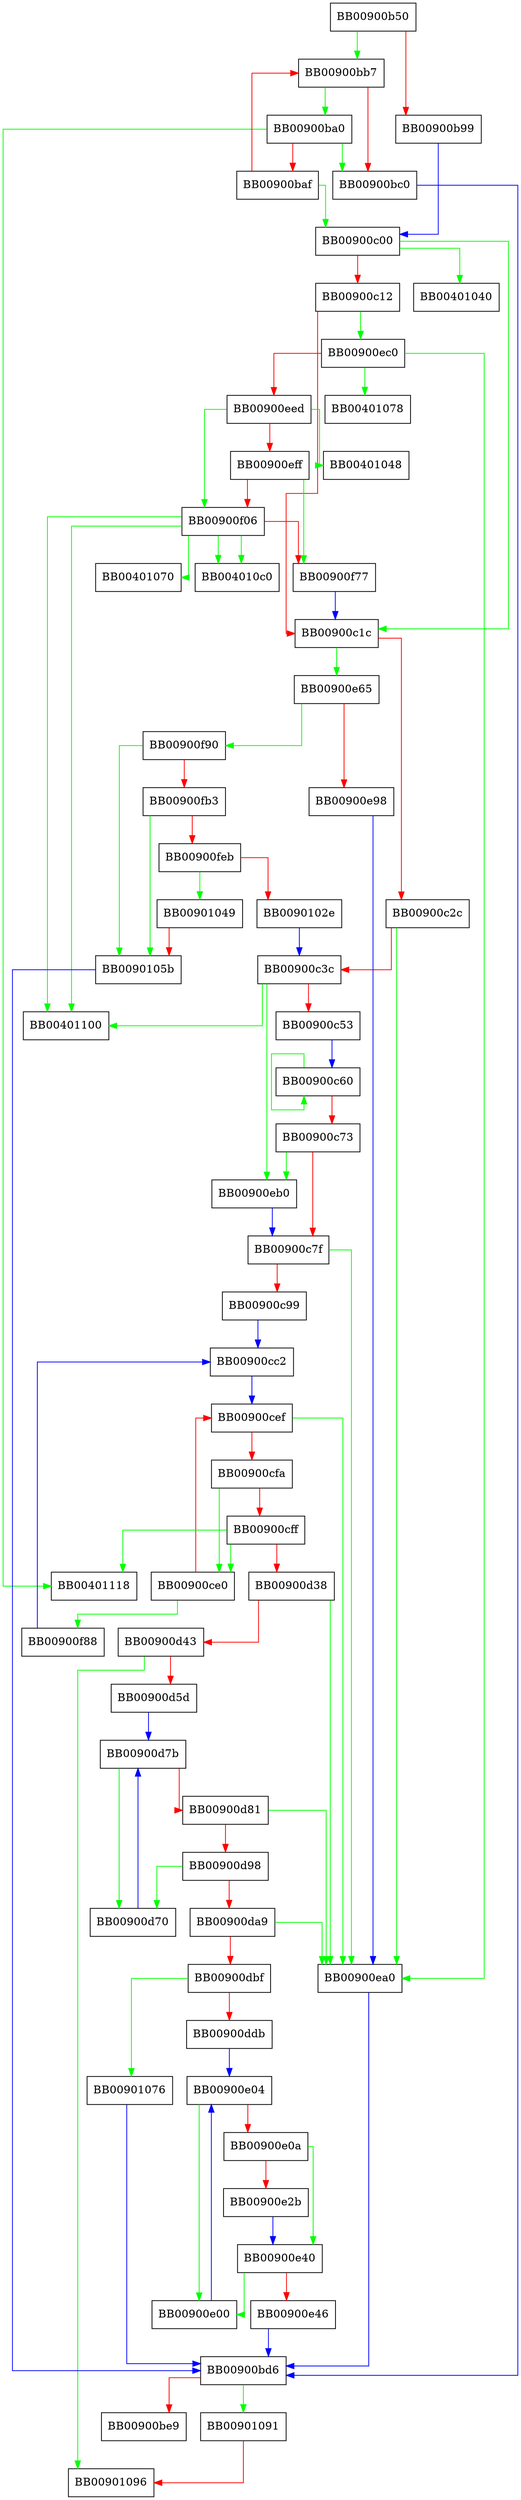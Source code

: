digraph _nl_load_locale_from_archive {
  node [shape="box"];
  graph [splines=ortho];
  BB00900b50 -> BB00900bb7 [color="green"];
  BB00900b50 -> BB00900b99 [color="red"];
  BB00900b99 -> BB00900c00 [color="blue"];
  BB00900ba0 -> BB00401118 [color="green"];
  BB00900ba0 -> BB00900bc0 [color="green"];
  BB00900ba0 -> BB00900baf [color="red"];
  BB00900baf -> BB00900c00 [color="green"];
  BB00900baf -> BB00900bb7 [color="red"];
  BB00900bb7 -> BB00900ba0 [color="green"];
  BB00900bb7 -> BB00900bc0 [color="red"];
  BB00900bc0 -> BB00900bd6 [color="blue"];
  BB00900bd6 -> BB00901091 [color="green"];
  BB00900bd6 -> BB00900be9 [color="red"];
  BB00900c00 -> BB00401040 [color="green"];
  BB00900c00 -> BB00900c1c [color="green"];
  BB00900c00 -> BB00900c12 [color="red"];
  BB00900c12 -> BB00900ec0 [color="green"];
  BB00900c12 -> BB00900c1c [color="red"];
  BB00900c1c -> BB00900e65 [color="green"];
  BB00900c1c -> BB00900c2c [color="red"];
  BB00900c2c -> BB00900ea0 [color="green"];
  BB00900c2c -> BB00900c3c [color="red"];
  BB00900c3c -> BB00401100 [color="green"];
  BB00900c3c -> BB00900eb0 [color="green"];
  BB00900c3c -> BB00900c53 [color="red"];
  BB00900c53 -> BB00900c60 [color="blue"];
  BB00900c60 -> BB00900c60 [color="green"];
  BB00900c60 -> BB00900c73 [color="red"];
  BB00900c73 -> BB00900eb0 [color="green"];
  BB00900c73 -> BB00900c7f [color="red"];
  BB00900c7f -> BB00900ea0 [color="green"];
  BB00900c7f -> BB00900c99 [color="red"];
  BB00900c99 -> BB00900cc2 [color="blue"];
  BB00900cc2 -> BB00900cef [color="blue"];
  BB00900ce0 -> BB00900f88 [color="green"];
  BB00900ce0 -> BB00900cef [color="red"];
  BB00900cef -> BB00900ea0 [color="green"];
  BB00900cef -> BB00900cfa [color="red"];
  BB00900cfa -> BB00900ce0 [color="green"];
  BB00900cfa -> BB00900cff [color="red"];
  BB00900cff -> BB00401118 [color="green"];
  BB00900cff -> BB00900ce0 [color="green"];
  BB00900cff -> BB00900d38 [color="red"];
  BB00900d38 -> BB00900ea0 [color="green"];
  BB00900d38 -> BB00900d43 [color="red"];
  BB00900d43 -> BB00901096 [color="green"];
  BB00900d43 -> BB00900d5d [color="red"];
  BB00900d5d -> BB00900d7b [color="blue"];
  BB00900d70 -> BB00900d7b [color="blue"];
  BB00900d7b -> BB00900d70 [color="green"];
  BB00900d7b -> BB00900d81 [color="red"];
  BB00900d81 -> BB00900ea0 [color="green"];
  BB00900d81 -> BB00900d98 [color="red"];
  BB00900d98 -> BB00900d70 [color="green"];
  BB00900d98 -> BB00900da9 [color="red"];
  BB00900da9 -> BB00900ea0 [color="green"];
  BB00900da9 -> BB00900dbf [color="red"];
  BB00900dbf -> BB00901076 [color="green"];
  BB00900dbf -> BB00900ddb [color="red"];
  BB00900ddb -> BB00900e04 [color="blue"];
  BB00900e00 -> BB00900e04 [color="blue"];
  BB00900e04 -> BB00900e00 [color="green"];
  BB00900e04 -> BB00900e0a [color="red"];
  BB00900e0a -> BB00900e40 [color="green"];
  BB00900e0a -> BB00900e2b [color="red"];
  BB00900e2b -> BB00900e40 [color="blue"];
  BB00900e40 -> BB00900e00 [color="green"];
  BB00900e40 -> BB00900e46 [color="red"];
  BB00900e46 -> BB00900bd6 [color="blue"];
  BB00900e65 -> BB00900f90 [color="green"];
  BB00900e65 -> BB00900e98 [color="red"];
  BB00900e98 -> BB00900ea0 [color="blue"];
  BB00900ea0 -> BB00900bd6 [color="blue"];
  BB00900eb0 -> BB00900c7f [color="blue"];
  BB00900ec0 -> BB00401078 [color="green"];
  BB00900ec0 -> BB00900ea0 [color="green"];
  BB00900ec0 -> BB00900eed [color="red"];
  BB00900eed -> BB00401048 [color="green"];
  BB00900eed -> BB00900f06 [color="green"];
  BB00900eed -> BB00900eff [color="red"];
  BB00900eff -> BB00900f77 [color="green"];
  BB00900eff -> BB00900f06 [color="red"];
  BB00900f06 -> BB00401100 [color="green"];
  BB00900f06 -> BB00401100 [color="green"];
  BB00900f06 -> BB004010c0 [color="green"];
  BB00900f06 -> BB004010c0 [color="green"];
  BB00900f06 -> BB00401070 [color="green"];
  BB00900f06 -> BB00900f77 [color="red"];
  BB00900f77 -> BB00900c1c [color="blue"];
  BB00900f88 -> BB00900cc2 [color="blue"];
  BB00900f90 -> BB0090105b [color="green"];
  BB00900f90 -> BB00900fb3 [color="red"];
  BB00900fb3 -> BB0090105b [color="green"];
  BB00900fb3 -> BB00900feb [color="red"];
  BB00900feb -> BB00901049 [color="green"];
  BB00900feb -> BB0090102e [color="red"];
  BB0090102e -> BB00900c3c [color="blue"];
  BB00901049 -> BB0090105b [color="red"];
  BB0090105b -> BB00900bd6 [color="blue"];
  BB00901076 -> BB00900bd6 [color="blue"];
  BB00901091 -> BB00901096 [color="red"];
}